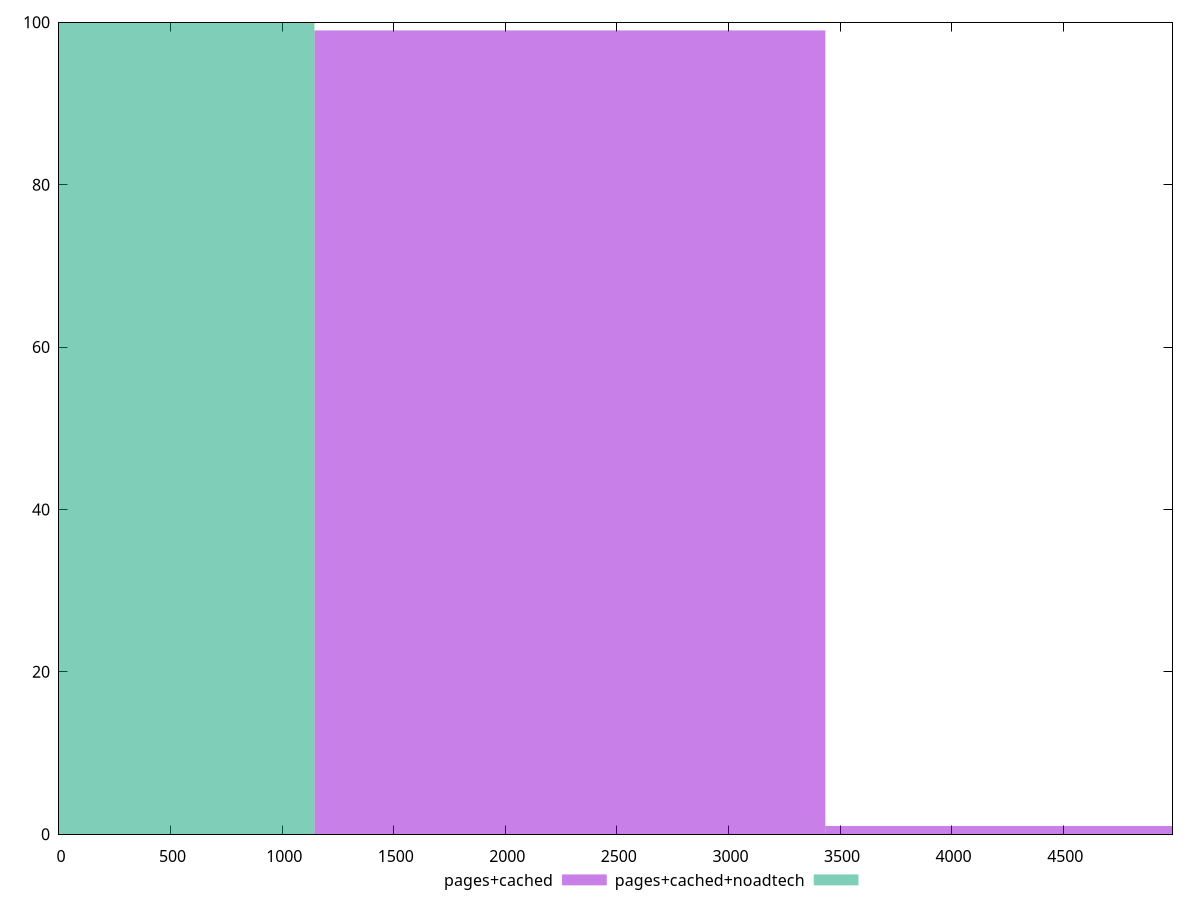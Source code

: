reset

$pagesCached <<EOF
4579.05728574899 1
2289.528642874495 99
EOF

$pagesCachedNoadtech <<EOF
0 100
EOF

set key outside below
set boxwidth 2289.528642874495
set xrange [0:4990]
set yrange [0:100]
set trange [0:100]
set style fill transparent solid 0.5 noborder
set terminal svg size 640, 500 enhanced background rgb 'white'
set output "report_00009_2021-02-08T22-37-41.559Z/unused-javascript/comparison/histogram/1_vs_2.svg"

plot $pagesCached title "pages+cached" with boxes, \
     $pagesCachedNoadtech title "pages+cached+noadtech" with boxes

reset
